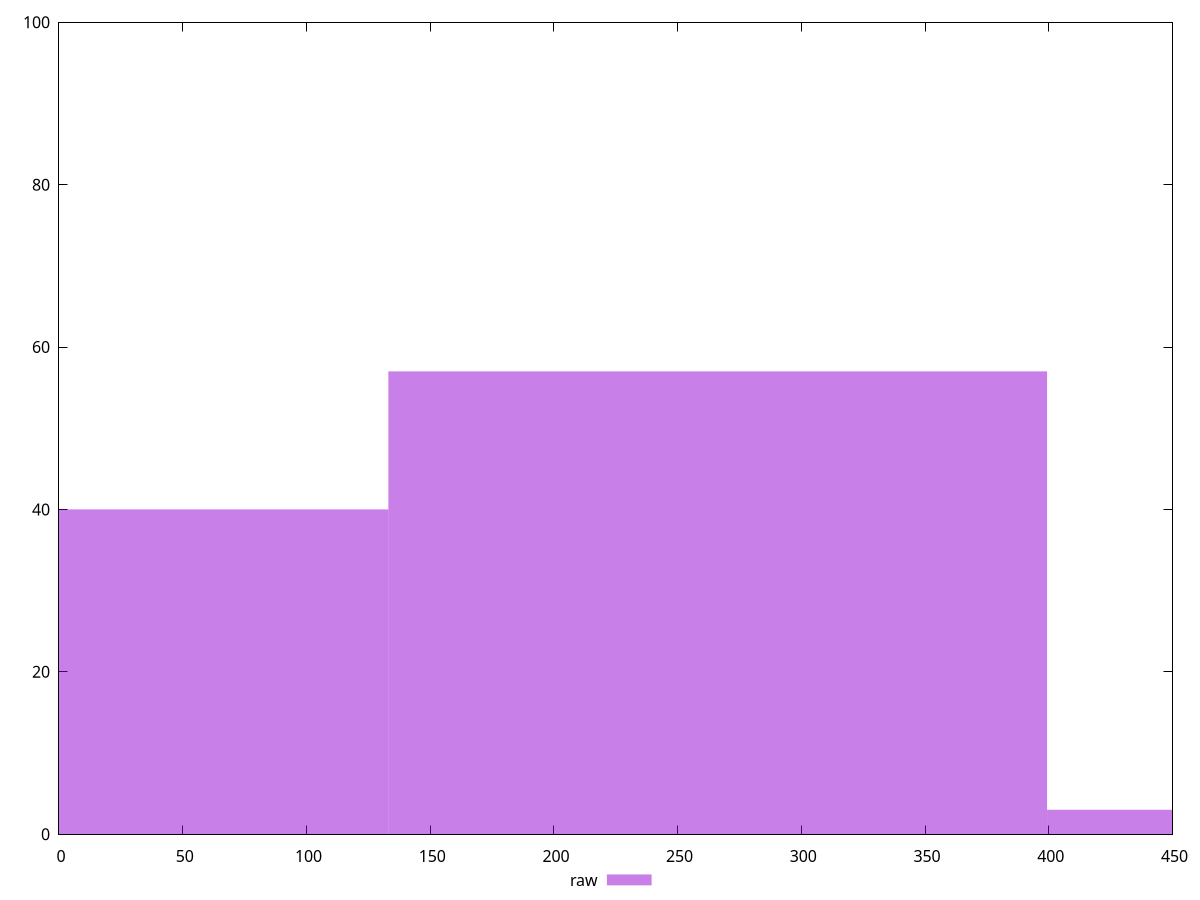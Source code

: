 reset

$raw <<EOF
532.4083902705888 3
266.2041951352944 57
0 40
EOF

set key outside below
set boxwidth 266.2041951352944
set xrange [0:450]
set yrange [0:100]
set trange [0:100]
set style fill transparent solid 0.5 noborder
set terminal svg size 640, 490 enhanced background rgb 'white'
set output "report_00013_2021-02-09T12-04-24.940Z/unused-css-rules/samples/pages+cached+noadtech/raw/histogram.svg"

plot $raw title "raw" with boxes

reset
